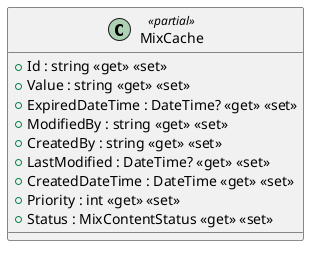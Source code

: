@startuml
class MixCache <<partial>> {
    + Id : string <<get>> <<set>>
    + Value : string <<get>> <<set>>
    + ExpiredDateTime : DateTime? <<get>> <<set>>
    + ModifiedBy : string <<get>> <<set>>
    + CreatedBy : string <<get>> <<set>>
    + LastModified : DateTime? <<get>> <<set>>
    + CreatedDateTime : DateTime <<get>> <<set>>
    + Priority : int <<get>> <<set>>
    + Status : MixContentStatus <<get>> <<set>>
}
@enduml
